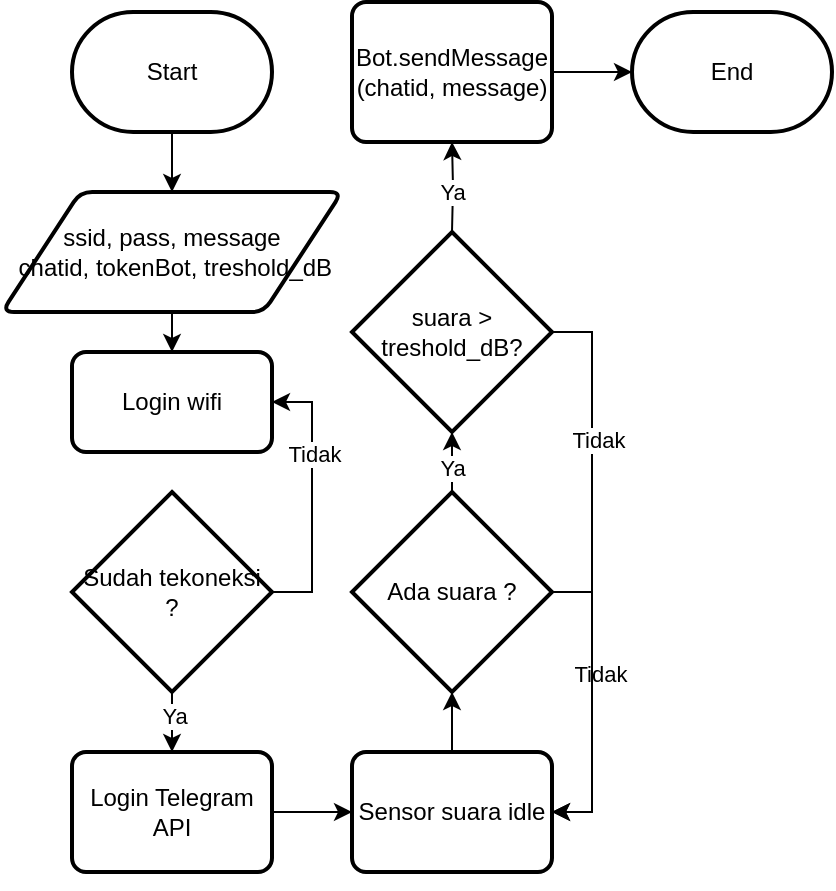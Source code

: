 <mxfile version="13.3.6" type="github">
  <diagram id="4Ni-fxJ2mkKiiWj7v6Iu" name="Page-1">
    <mxGraphModel dx="1447" dy="688" grid="1" gridSize="10" guides="1" tooltips="1" connect="1" arrows="1" fold="1" page="1" pageScale="1" pageWidth="850" pageHeight="1100" math="0" shadow="0">
      <root>
        <mxCell id="0" />
        <mxCell id="1" parent="0" />
        <mxCell id="gAQJf6yd5dsLjsYXHNU0-4" style="edgeStyle=orthogonalEdgeStyle;rounded=0;orthogonalLoop=1;jettySize=auto;html=1;exitX=0.5;exitY=1;exitDx=0;exitDy=0;exitPerimeter=0;" parent="1" source="gAQJf6yd5dsLjsYXHNU0-2" target="gAQJf6yd5dsLjsYXHNU0-3" edge="1">
          <mxGeometry relative="1" as="geometry" />
        </mxCell>
        <mxCell id="gAQJf6yd5dsLjsYXHNU0-2" value="Start" style="strokeWidth=2;html=1;shape=mxgraph.flowchart.terminator;whiteSpace=wrap;" parent="1" vertex="1">
          <mxGeometry x="210" y="140" width="100" height="60" as="geometry" />
        </mxCell>
        <mxCell id="qLEiaHUCTkPrLehapeGF-3" style="edgeStyle=orthogonalEdgeStyle;rounded=0;orthogonalLoop=1;jettySize=auto;html=1;exitX=0.5;exitY=1;exitDx=0;exitDy=0;entryX=0.5;entryY=0;entryDx=0;entryDy=0;" edge="1" parent="1" source="gAQJf6yd5dsLjsYXHNU0-3" target="qLEiaHUCTkPrLehapeGF-2">
          <mxGeometry relative="1" as="geometry" />
        </mxCell>
        <mxCell id="gAQJf6yd5dsLjsYXHNU0-3" value="ssid, pass, message&lt;br&gt;&amp;nbsp;chatid, tokenBot, treshold_dB" style="shape=parallelogram;html=1;strokeWidth=2;perimeter=parallelogramPerimeter;whiteSpace=wrap;rounded=1;arcSize=12;size=0.23;" parent="1" vertex="1">
          <mxGeometry x="175" y="230" width="170" height="60" as="geometry" />
        </mxCell>
        <mxCell id="qLEiaHUCTkPrLehapeGF-2" value="Login wifi" style="rounded=1;whiteSpace=wrap;html=1;absoluteArcSize=1;arcSize=14;strokeWidth=2;" vertex="1" parent="1">
          <mxGeometry x="210" y="310" width="100" height="50" as="geometry" />
        </mxCell>
        <mxCell id="qLEiaHUCTkPrLehapeGF-5" style="edgeStyle=orthogonalEdgeStyle;rounded=0;orthogonalLoop=1;jettySize=auto;html=1;exitX=1;exitY=0.5;exitDx=0;exitDy=0;exitPerimeter=0;entryX=1;entryY=0.5;entryDx=0;entryDy=0;" edge="1" parent="1" source="qLEiaHUCTkPrLehapeGF-4" target="qLEiaHUCTkPrLehapeGF-2">
          <mxGeometry relative="1" as="geometry" />
        </mxCell>
        <mxCell id="qLEiaHUCTkPrLehapeGF-6" value="Tidak" style="edgeLabel;html=1;align=center;verticalAlign=middle;resizable=0;points=[];" vertex="1" connectable="0" parent="qLEiaHUCTkPrLehapeGF-5">
          <mxGeometry x="0.316" y="-1" relative="1" as="geometry">
            <mxPoint as="offset" />
          </mxGeometry>
        </mxCell>
        <mxCell id="qLEiaHUCTkPrLehapeGF-8" style="edgeStyle=orthogonalEdgeStyle;rounded=0;orthogonalLoop=1;jettySize=auto;html=1;exitX=0.5;exitY=1;exitDx=0;exitDy=0;exitPerimeter=0;" edge="1" parent="1" source="qLEiaHUCTkPrLehapeGF-4" target="qLEiaHUCTkPrLehapeGF-7">
          <mxGeometry relative="1" as="geometry" />
        </mxCell>
        <mxCell id="qLEiaHUCTkPrLehapeGF-9" value="Ya" style="edgeLabel;html=1;align=center;verticalAlign=middle;resizable=0;points=[];" vertex="1" connectable="0" parent="qLEiaHUCTkPrLehapeGF-8">
          <mxGeometry x="0.277" y="1" relative="1" as="geometry">
            <mxPoint as="offset" />
          </mxGeometry>
        </mxCell>
        <mxCell id="qLEiaHUCTkPrLehapeGF-4" value="Sudah tekoneksi ?" style="strokeWidth=2;html=1;shape=mxgraph.flowchart.decision;whiteSpace=wrap;" vertex="1" parent="1">
          <mxGeometry x="210" y="380" width="100" height="100" as="geometry" />
        </mxCell>
        <mxCell id="qLEiaHUCTkPrLehapeGF-11" style="edgeStyle=orthogonalEdgeStyle;rounded=0;orthogonalLoop=1;jettySize=auto;html=1;exitX=1;exitY=0.5;exitDx=0;exitDy=0;" edge="1" parent="1" source="qLEiaHUCTkPrLehapeGF-7" target="qLEiaHUCTkPrLehapeGF-10">
          <mxGeometry relative="1" as="geometry" />
        </mxCell>
        <mxCell id="qLEiaHUCTkPrLehapeGF-7" value="Login Telegram API" style="rounded=1;whiteSpace=wrap;html=1;absoluteArcSize=1;arcSize=14;strokeWidth=2;" vertex="1" parent="1">
          <mxGeometry x="210" y="510" width="100" height="60" as="geometry" />
        </mxCell>
        <mxCell id="qLEiaHUCTkPrLehapeGF-16" style="edgeStyle=orthogonalEdgeStyle;rounded=0;orthogonalLoop=1;jettySize=auto;html=1;entryX=0.5;entryY=1;entryDx=0;entryDy=0;entryPerimeter=0;" edge="1" parent="1" source="qLEiaHUCTkPrLehapeGF-10" target="qLEiaHUCTkPrLehapeGF-14">
          <mxGeometry relative="1" as="geometry" />
        </mxCell>
        <mxCell id="qLEiaHUCTkPrLehapeGF-10" value="Sensor suara idle" style="rounded=1;whiteSpace=wrap;html=1;absoluteArcSize=1;arcSize=14;strokeWidth=2;" vertex="1" parent="1">
          <mxGeometry x="350" y="510" width="100" height="60" as="geometry" />
        </mxCell>
        <mxCell id="qLEiaHUCTkPrLehapeGF-12" style="edgeStyle=orthogonalEdgeStyle;rounded=0;orthogonalLoop=1;jettySize=auto;html=1;exitX=0.5;exitY=1;exitDx=0;exitDy=0;" edge="1" parent="1" source="qLEiaHUCTkPrLehapeGF-10" target="qLEiaHUCTkPrLehapeGF-10">
          <mxGeometry relative="1" as="geometry" />
        </mxCell>
        <mxCell id="qLEiaHUCTkPrLehapeGF-17" style="edgeStyle=orthogonalEdgeStyle;rounded=0;orthogonalLoop=1;jettySize=auto;html=1;exitX=1;exitY=0.5;exitDx=0;exitDy=0;exitPerimeter=0;entryX=1;entryY=0.5;entryDx=0;entryDy=0;" edge="1" parent="1" source="qLEiaHUCTkPrLehapeGF-14" target="qLEiaHUCTkPrLehapeGF-10">
          <mxGeometry relative="1" as="geometry" />
        </mxCell>
        <mxCell id="qLEiaHUCTkPrLehapeGF-18" value="Tidak" style="edgeLabel;html=1;align=center;verticalAlign=middle;resizable=0;points=[];" vertex="1" connectable="0" parent="qLEiaHUCTkPrLehapeGF-17">
          <mxGeometry x="-0.189" y="4" relative="1" as="geometry">
            <mxPoint as="offset" />
          </mxGeometry>
        </mxCell>
        <mxCell id="qLEiaHUCTkPrLehapeGF-23" style="edgeStyle=orthogonalEdgeStyle;rounded=0;orthogonalLoop=1;jettySize=auto;html=1;exitX=0.5;exitY=0;exitDx=0;exitDy=0;exitPerimeter=0;" edge="1" parent="1" source="qLEiaHUCTkPrLehapeGF-14" target="qLEiaHUCTkPrLehapeGF-22">
          <mxGeometry relative="1" as="geometry" />
        </mxCell>
        <mxCell id="qLEiaHUCTkPrLehapeGF-24" value="Ya" style="edgeLabel;html=1;align=center;verticalAlign=middle;resizable=0;points=[];" vertex="1" connectable="0" parent="qLEiaHUCTkPrLehapeGF-23">
          <mxGeometry x="0.294" relative="1" as="geometry">
            <mxPoint as="offset" />
          </mxGeometry>
        </mxCell>
        <mxCell id="qLEiaHUCTkPrLehapeGF-14" value="Ada suara ?" style="strokeWidth=2;html=1;shape=mxgraph.flowchart.decision;whiteSpace=wrap;" vertex="1" parent="1">
          <mxGeometry x="350" y="380" width="100" height="100" as="geometry" />
        </mxCell>
        <mxCell id="qLEiaHUCTkPrLehapeGF-25" style="edgeStyle=orthogonalEdgeStyle;rounded=0;orthogonalLoop=1;jettySize=auto;html=1;entryX=1;entryY=0.5;entryDx=0;entryDy=0;" edge="1" parent="1" source="qLEiaHUCTkPrLehapeGF-22" target="qLEiaHUCTkPrLehapeGF-10">
          <mxGeometry relative="1" as="geometry">
            <Array as="points">
              <mxPoint x="470" y="300" />
              <mxPoint x="470" y="540" />
            </Array>
          </mxGeometry>
        </mxCell>
        <mxCell id="qLEiaHUCTkPrLehapeGF-26" value="Tidak" style="edgeLabel;html=1;align=center;verticalAlign=middle;resizable=0;points=[];" vertex="1" connectable="0" parent="qLEiaHUCTkPrLehapeGF-25">
          <mxGeometry x="-0.471" y="3" relative="1" as="geometry">
            <mxPoint as="offset" />
          </mxGeometry>
        </mxCell>
        <mxCell id="qLEiaHUCTkPrLehapeGF-28" style="edgeStyle=orthogonalEdgeStyle;rounded=0;orthogonalLoop=1;jettySize=auto;html=1;" edge="1" parent="1" target="qLEiaHUCTkPrLehapeGF-27">
          <mxGeometry relative="1" as="geometry">
            <mxPoint x="400" y="250" as="sourcePoint" />
          </mxGeometry>
        </mxCell>
        <mxCell id="qLEiaHUCTkPrLehapeGF-31" value="Ya" style="edgeLabel;html=1;align=center;verticalAlign=middle;resizable=0;points=[];" vertex="1" connectable="0" parent="qLEiaHUCTkPrLehapeGF-28">
          <mxGeometry x="-0.704" relative="1" as="geometry">
            <mxPoint y="-13.33" as="offset" />
          </mxGeometry>
        </mxCell>
        <mxCell id="qLEiaHUCTkPrLehapeGF-22" value="suara &amp;gt; treshold_dB?" style="strokeWidth=2;html=1;shape=mxgraph.flowchart.decision;whiteSpace=wrap;" vertex="1" parent="1">
          <mxGeometry x="350" y="250" width="100" height="100" as="geometry" />
        </mxCell>
        <mxCell id="qLEiaHUCTkPrLehapeGF-30" style="edgeStyle=orthogonalEdgeStyle;rounded=0;orthogonalLoop=1;jettySize=auto;html=1;exitX=1;exitY=0.5;exitDx=0;exitDy=0;" edge="1" parent="1" source="qLEiaHUCTkPrLehapeGF-27" target="qLEiaHUCTkPrLehapeGF-29">
          <mxGeometry relative="1" as="geometry" />
        </mxCell>
        <mxCell id="qLEiaHUCTkPrLehapeGF-27" value="Bot.sendMessage (chatid, message)" style="rounded=1;whiteSpace=wrap;html=1;absoluteArcSize=1;arcSize=14;strokeWidth=2;" vertex="1" parent="1">
          <mxGeometry x="350" y="135" width="100" height="70" as="geometry" />
        </mxCell>
        <mxCell id="qLEiaHUCTkPrLehapeGF-29" value="End" style="strokeWidth=2;html=1;shape=mxgraph.flowchart.terminator;whiteSpace=wrap;" vertex="1" parent="1">
          <mxGeometry x="490" y="140" width="100" height="60" as="geometry" />
        </mxCell>
      </root>
    </mxGraphModel>
  </diagram>
</mxfile>
